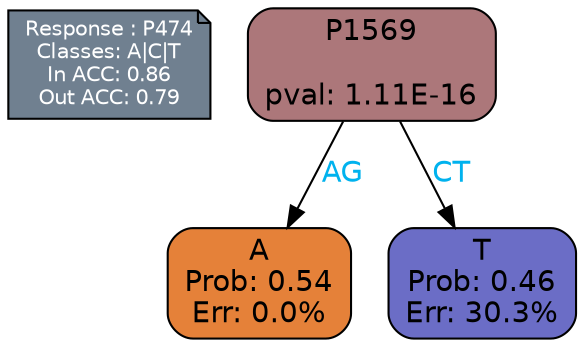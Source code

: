 digraph Tree {
node [shape=box, style="filled, rounded", color="black", fontname=helvetica] ;
graph [ranksep=equally, splines=polylines, bgcolor=transparent, dpi=600] ;
edge [fontname=helvetica] ;
LEGEND [label="Response : P474
Classes: A|C|T
In ACC: 0.86
Out ACC: 0.79
",shape=note,align=left,style=filled,fillcolor="slategray",fontcolor="white",fontsize=10];1 [label="P1569

pval: 1.11E-16", fillcolor="#ac777a"] ;
2 [label="A
Prob: 0.54
Err: 0.0%", fillcolor="#e58139"] ;
3 [label="T
Prob: 0.46
Err: 30.3%", fillcolor="#6b6dc6"] ;
1 -> 2 [label="AG",fontcolor=deepskyblue2] ;
1 -> 3 [label="CT",fontcolor=deepskyblue2] ;
{rank = same; 2;3;}{rank = same; LEGEND;1;}}